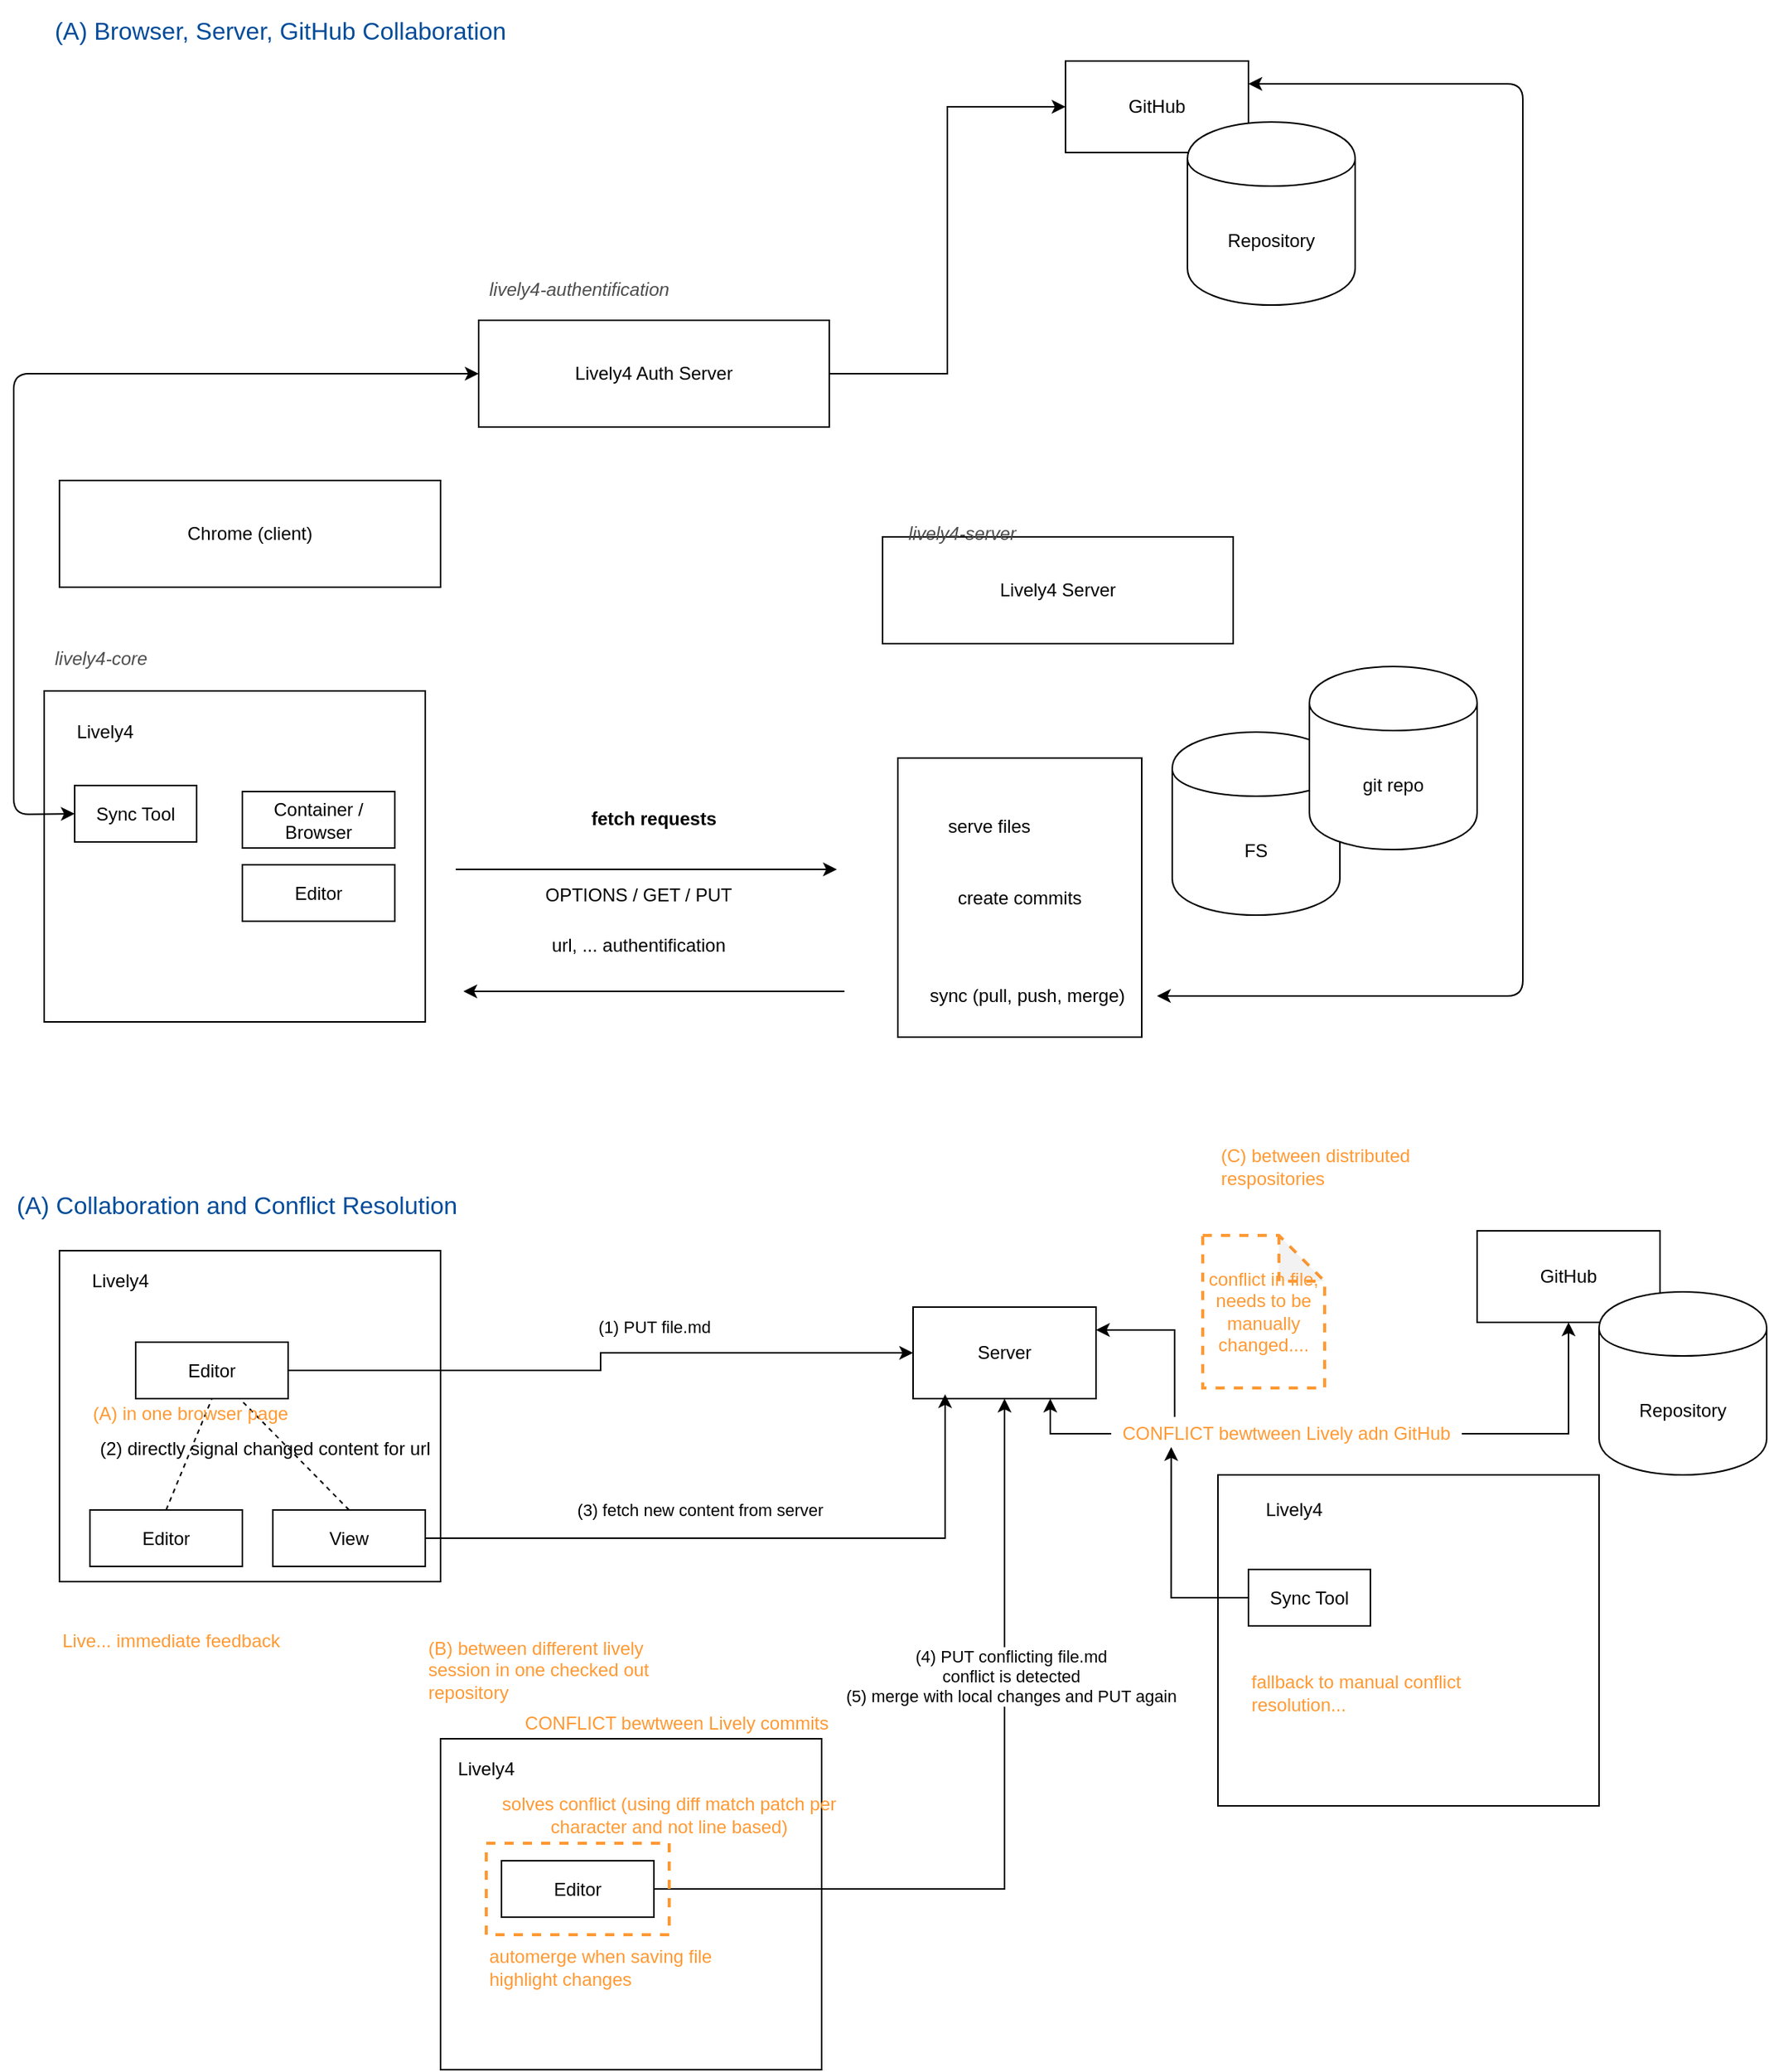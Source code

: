 <mxfile version="13.3.0" type="github">
  <diagram name="Page-1" id="97a40813-6b03-0c74-37c1-0168de264b11">
    <mxGraphModel dx="1023" dy="1207" grid="1" gridSize="10" guides="1" tooltips="1" connect="1" arrows="1" fold="1" page="1" pageScale="1" pageWidth="1000" pageHeight="300" background="#ffffff" math="0" shadow="0">
      <root>
        <mxCell id="0" />
        <mxCell id="1" parent="0" />
        <mxCell id="wsxFhhJqC8uP3kLpo3IL-1" value="" style="rounded=0;whiteSpace=wrap;html=1;" vertex="1" parent="1">
          <mxGeometry x="30" y="-117" width="250" height="217" as="geometry" />
        </mxCell>
        <mxCell id="wsxFhhJqC8uP3kLpo3IL-4" value="Chrome (client)" style="rounded=0;whiteSpace=wrap;html=1;" vertex="1" parent="1">
          <mxGeometry x="40" y="-255" width="250" height="70" as="geometry" />
        </mxCell>
        <mxCell id="wsxFhhJqC8uP3kLpo3IL-7" value="Container / Browser" style="rounded=0;whiteSpace=wrap;html=1;" vertex="1" parent="1">
          <mxGeometry x="160" y="-51" width="100" height="37" as="geometry" />
        </mxCell>
        <mxCell id="wsxFhhJqC8uP3kLpo3IL-8" value="Editor" style="rounded=0;whiteSpace=wrap;html=1;" vertex="1" parent="1">
          <mxGeometry x="160" y="-3" width="100" height="37" as="geometry" />
        </mxCell>
        <mxCell id="wsxFhhJqC8uP3kLpo3IL-9" value="Lively4 Server" style="rounded=0;whiteSpace=wrap;html=1;" vertex="1" parent="1">
          <mxGeometry x="580" y="-218" width="230" height="70" as="geometry" />
        </mxCell>
        <mxCell id="wsxFhhJqC8uP3kLpo3IL-10" value="" style="endArrow=classic;html=1;" edge="1" parent="1">
          <mxGeometry width="50" height="50" relative="1" as="geometry">
            <mxPoint x="300" as="sourcePoint" />
            <mxPoint x="550" as="targetPoint" />
          </mxGeometry>
        </mxCell>
        <mxCell id="wsxFhhJqC8uP3kLpo3IL-11" value="" style="endArrow=classic;html=1;" edge="1" parent="1">
          <mxGeometry width="50" height="50" relative="1" as="geometry">
            <mxPoint x="555" y="80" as="sourcePoint" />
            <mxPoint x="305" y="80" as="targetPoint" />
          </mxGeometry>
        </mxCell>
        <mxCell id="wsxFhhJqC8uP3kLpo3IL-12" value="&lt;b&gt;fetch requests&lt;/b&gt;" style="text;html=1;strokeColor=none;fillColor=none;align=center;verticalAlign=middle;whiteSpace=wrap;rounded=0;" vertex="1" parent="1">
          <mxGeometry x="370" y="-43" width="120" height="20" as="geometry" />
        </mxCell>
        <mxCell id="wsxFhhJqC8uP3kLpo3IL-13" value="OPTIONS / GET / PUT" style="text;html=1;strokeColor=none;fillColor=none;align=center;verticalAlign=middle;whiteSpace=wrap;rounded=0;" vertex="1" parent="1">
          <mxGeometry x="340" y="7" width="160" height="20" as="geometry" />
        </mxCell>
        <mxCell id="wsxFhhJqC8uP3kLpo3IL-14" value="url, ... authentification" style="text;html=1;strokeColor=none;fillColor=none;align=center;verticalAlign=middle;whiteSpace=wrap;rounded=0;" vertex="1" parent="1">
          <mxGeometry x="360" y="40" width="120" height="20" as="geometry" />
        </mxCell>
        <mxCell id="wsxFhhJqC8uP3kLpo3IL-15" value="FS" style="shape=cylinder;whiteSpace=wrap;html=1;boundedLbl=1;backgroundOutline=1;" vertex="1" parent="1">
          <mxGeometry x="770" y="-90" width="110" height="120" as="geometry" />
        </mxCell>
        <mxCell id="wsxFhhJqC8uP3kLpo3IL-16" value="git repo" style="shape=cylinder;whiteSpace=wrap;html=1;boundedLbl=1;backgroundOutline=1;" vertex="1" parent="1">
          <mxGeometry x="860" y="-133" width="110" height="120" as="geometry" />
        </mxCell>
        <mxCell id="wsxFhhJqC8uP3kLpo3IL-17" value="" style="rounded=0;whiteSpace=wrap;html=1;" vertex="1" parent="1">
          <mxGeometry x="590" y="-73" width="160" height="183" as="geometry" />
        </mxCell>
        <mxCell id="wsxFhhJqC8uP3kLpo3IL-18" value="serve files" style="text;html=1;strokeColor=none;fillColor=none;align=center;verticalAlign=middle;whiteSpace=wrap;rounded=0;" vertex="1" parent="1">
          <mxGeometry x="590" y="-38" width="120" height="20" as="geometry" />
        </mxCell>
        <mxCell id="wsxFhhJqC8uP3kLpo3IL-19" value="sync (pull, push, merge)" style="text;html=1;strokeColor=none;fillColor=none;align=center;verticalAlign=middle;whiteSpace=wrap;rounded=0;" vertex="1" parent="1">
          <mxGeometry x="590" y="73" width="170" height="20" as="geometry" />
        </mxCell>
        <mxCell id="wsxFhhJqC8uP3kLpo3IL-35" style="edgeStyle=orthogonalEdgeStyle;rounded=0;orthogonalLoop=1;jettySize=auto;html=1;entryX=0;entryY=0.5;entryDx=0;entryDy=0;" edge="1" parent="1" source="wsxFhhJqC8uP3kLpo3IL-21" target="wsxFhhJqC8uP3kLpo3IL-29">
          <mxGeometry relative="1" as="geometry" />
        </mxCell>
        <mxCell id="wsxFhhJqC8uP3kLpo3IL-21" value="Lively4 Auth Server" style="rounded=0;whiteSpace=wrap;html=1;" vertex="1" parent="1">
          <mxGeometry x="315" y="-360" width="230" height="70" as="geometry" />
        </mxCell>
        <mxCell id="wsxFhhJqC8uP3kLpo3IL-26" value="" style="endArrow=classic;startArrow=classic;html=1;exitX=0;exitY=0.5;exitDx=0;exitDy=0;entryX=0;entryY=0.5;entryDx=0;entryDy=0;" edge="1" parent="1" source="wsxFhhJqC8uP3kLpo3IL-27" target="wsxFhhJqC8uP3kLpo3IL-21">
          <mxGeometry width="50" height="50" relative="1" as="geometry">
            <mxPoint x="270" y="90" as="sourcePoint" />
            <mxPoint x="560" y="-550" as="targetPoint" />
            <Array as="points">
              <mxPoint x="10" y="-36" />
              <mxPoint x="10" y="-325" />
            </Array>
          </mxGeometry>
        </mxCell>
        <mxCell id="wsxFhhJqC8uP3kLpo3IL-27" value="Sync Tool" style="rounded=0;whiteSpace=wrap;html=1;" vertex="1" parent="1">
          <mxGeometry x="50" y="-55" width="80" height="37" as="geometry" />
        </mxCell>
        <mxCell id="wsxFhhJqC8uP3kLpo3IL-28" value="create commits" style="text;html=1;strokeColor=none;fillColor=none;align=center;verticalAlign=middle;whiteSpace=wrap;rounded=0;" vertex="1" parent="1">
          <mxGeometry x="610" y="8.5" width="120" height="20" as="geometry" />
        </mxCell>
        <mxCell id="wsxFhhJqC8uP3kLpo3IL-29" value="GitHub" style="rounded=0;whiteSpace=wrap;html=1;" vertex="1" parent="1">
          <mxGeometry x="700" y="-530" width="120" height="60" as="geometry" />
        </mxCell>
        <mxCell id="wsxFhhJqC8uP3kLpo3IL-30" value="Repository" style="shape=cylinder;whiteSpace=wrap;html=1;boundedLbl=1;backgroundOutline=1;" vertex="1" parent="1">
          <mxGeometry x="780" y="-490" width="110" height="120" as="geometry" />
        </mxCell>
        <mxCell id="wsxFhhJqC8uP3kLpo3IL-31" value="" style="endArrow=classic;startArrow=classic;html=1;exitX=1;exitY=0.5;exitDx=0;exitDy=0;entryX=1;entryY=0.25;entryDx=0;entryDy=0;" edge="1" parent="1" source="wsxFhhJqC8uP3kLpo3IL-19" target="wsxFhhJqC8uP3kLpo3IL-29">
          <mxGeometry width="50" height="50" relative="1" as="geometry">
            <mxPoint x="1030" y="30" as="sourcePoint" />
            <mxPoint x="1080" y="-20" as="targetPoint" />
            <Array as="points">
              <mxPoint x="1000" y="83" />
              <mxPoint x="1000" y="-515" />
            </Array>
          </mxGeometry>
        </mxCell>
        <mxCell id="wsxFhhJqC8uP3kLpo3IL-33" value="(A) Collaboration and Conflict Resolution" style="text;html=1;strokeColor=none;fillColor=none;align=left;verticalAlign=middle;whiteSpace=wrap;rounded=0;direction=south;fontSize=16;fontColor=#004C99;" vertex="1" parent="1">
          <mxGeometry x="10" y="200" width="310" height="40" as="geometry" />
        </mxCell>
        <mxCell id="wsxFhhJqC8uP3kLpo3IL-36" value="Lively4" style="text;html=1;strokeColor=none;fillColor=none;align=center;verticalAlign=middle;whiteSpace=wrap;rounded=0;" vertex="1" parent="1">
          <mxGeometry x="50" y="-100" width="40" height="20" as="geometry" />
        </mxCell>
        <mxCell id="wsxFhhJqC8uP3kLpo3IL-37" value="(A) Browser, Server, GitHub Collaboration" style="text;html=1;strokeColor=none;fillColor=none;align=center;verticalAlign=middle;whiteSpace=wrap;rounded=0;direction=south;fontSize=16;fontColor=#004C99;" vertex="1" parent="1">
          <mxGeometry x="30" y="-570" width="310" height="40" as="geometry" />
        </mxCell>
        <mxCell id="wsxFhhJqC8uP3kLpo3IL-38" value="" style="rounded=0;whiteSpace=wrap;html=1;" vertex="1" parent="1">
          <mxGeometry x="40" y="250" width="250" height="217" as="geometry" />
        </mxCell>
        <mxCell id="wsxFhhJqC8uP3kLpo3IL-45" style="edgeStyle=orthogonalEdgeStyle;rounded=0;orthogonalLoop=1;jettySize=auto;html=1;entryX=0;entryY=0.5;entryDx=0;entryDy=0;" edge="1" parent="1" source="wsxFhhJqC8uP3kLpo3IL-39" target="wsxFhhJqC8uP3kLpo3IL-44">
          <mxGeometry relative="1" as="geometry" />
        </mxCell>
        <mxCell id="wsxFhhJqC8uP3kLpo3IL-46" value="(1) PUT file.md" style="edgeLabel;html=1;align=center;verticalAlign=middle;resizable=0;points=[];" vertex="1" connectable="0" parent="wsxFhhJqC8uP3kLpo3IL-45">
          <mxGeometry x="0.247" y="1" relative="1" as="geometry">
            <mxPoint x="-11.5" y="-16" as="offset" />
          </mxGeometry>
        </mxCell>
        <mxCell id="wsxFhhJqC8uP3kLpo3IL-39" value="Editor" style="rounded=0;whiteSpace=wrap;html=1;" vertex="1" parent="1">
          <mxGeometry x="90" y="310" width="100" height="37" as="geometry" />
        </mxCell>
        <mxCell id="wsxFhhJqC8uP3kLpo3IL-40" value="Lively4" style="text;html=1;strokeColor=none;fillColor=none;align=center;verticalAlign=middle;whiteSpace=wrap;rounded=0;" vertex="1" parent="1">
          <mxGeometry x="60" y="260" width="40" height="20" as="geometry" />
        </mxCell>
        <mxCell id="wsxFhhJqC8uP3kLpo3IL-42" value="Editor" style="rounded=0;whiteSpace=wrap;html=1;" vertex="1" parent="1">
          <mxGeometry x="60" y="420" width="100" height="37" as="geometry" />
        </mxCell>
        <mxCell id="wsxFhhJqC8uP3kLpo3IL-43" value="View" style="rounded=0;whiteSpace=wrap;html=1;" vertex="1" parent="1">
          <mxGeometry x="180" y="420" width="100" height="37" as="geometry" />
        </mxCell>
        <mxCell id="wsxFhhJqC8uP3kLpo3IL-44" value="Server" style="rounded=0;whiteSpace=wrap;html=1;" vertex="1" parent="1">
          <mxGeometry x="600" y="287" width="120" height="60" as="geometry" />
        </mxCell>
        <mxCell id="wsxFhhJqC8uP3kLpo3IL-49" value="" style="endArrow=none;dashed=1;html=1;entryX=0.5;entryY=1;entryDx=0;entryDy=0;exitX=0.5;exitY=0;exitDx=0;exitDy=0;" edge="1" parent="1" source="wsxFhhJqC8uP3kLpo3IL-42" target="wsxFhhJqC8uP3kLpo3IL-39">
          <mxGeometry width="50" height="50" relative="1" as="geometry">
            <mxPoint x="310" y="430" as="sourcePoint" />
            <mxPoint x="360" y="380" as="targetPoint" />
          </mxGeometry>
        </mxCell>
        <mxCell id="wsxFhhJqC8uP3kLpo3IL-50" value="" style="endArrow=none;dashed=1;html=1;exitX=0.5;exitY=0;exitDx=0;exitDy=0;" edge="1" parent="1" source="wsxFhhJqC8uP3kLpo3IL-43" target="wsxFhhJqC8uP3kLpo3IL-39">
          <mxGeometry width="50" height="50" relative="1" as="geometry">
            <mxPoint x="120" y="430" as="sourcePoint" />
            <mxPoint x="150" y="357" as="targetPoint" />
          </mxGeometry>
        </mxCell>
        <mxCell id="wsxFhhJqC8uP3kLpo3IL-51" value="(2) directly signal changed content for url" style="text;html=1;strokeColor=none;fillColor=none;align=center;verticalAlign=middle;whiteSpace=wrap;rounded=0;" vertex="1" parent="1">
          <mxGeometry x="60" y="370" width="230" height="20" as="geometry" />
        </mxCell>
        <mxCell id="wsxFhhJqC8uP3kLpo3IL-52" style="edgeStyle=orthogonalEdgeStyle;rounded=0;orthogonalLoop=1;jettySize=auto;html=1;entryX=0.175;entryY=0.952;entryDx=0;entryDy=0;entryPerimeter=0;" edge="1" parent="1" source="wsxFhhJqC8uP3kLpo3IL-43" target="wsxFhhJqC8uP3kLpo3IL-44">
          <mxGeometry relative="1" as="geometry">
            <mxPoint x="200" y="338.471" as="sourcePoint" />
            <mxPoint x="610.0" y="327" as="targetPoint" />
          </mxGeometry>
        </mxCell>
        <mxCell id="wsxFhhJqC8uP3kLpo3IL-53" value="(3) fetch new content from server" style="edgeLabel;html=1;align=center;verticalAlign=middle;resizable=0;points=[];" vertex="1" connectable="0" parent="wsxFhhJqC8uP3kLpo3IL-52">
          <mxGeometry x="0.247" y="1" relative="1" as="geometry">
            <mxPoint x="-91.72" y="-17.52" as="offset" />
          </mxGeometry>
        </mxCell>
        <mxCell id="wsxFhhJqC8uP3kLpo3IL-54" value="" style="rounded=0;whiteSpace=wrap;html=1;" vertex="1" parent="1">
          <mxGeometry x="290" y="570" width="250" height="217" as="geometry" />
        </mxCell>
        <mxCell id="wsxFhhJqC8uP3kLpo3IL-56" style="edgeStyle=orthogonalEdgeStyle;rounded=0;orthogonalLoop=1;jettySize=auto;html=1;" edge="1" parent="1" source="wsxFhhJqC8uP3kLpo3IL-55" target="wsxFhhJqC8uP3kLpo3IL-44">
          <mxGeometry relative="1" as="geometry" />
        </mxCell>
        <mxCell id="wsxFhhJqC8uP3kLpo3IL-57" value="(4) PUT conflicting file.md&lt;br&gt;conflict is detected&lt;br&gt;(5) merge with local changes and PUT again" style="edgeLabel;html=1;align=center;verticalAlign=middle;resizable=0;points=[];" vertex="1" connectable="0" parent="wsxFhhJqC8uP3kLpo3IL-56">
          <mxGeometry x="0.342" y="-4" relative="1" as="geometry">
            <mxPoint as="offset" />
          </mxGeometry>
        </mxCell>
        <mxCell id="wsxFhhJqC8uP3kLpo3IL-55" value="Editor" style="rounded=0;whiteSpace=wrap;html=1;" vertex="1" parent="1">
          <mxGeometry x="330" y="650" width="100" height="37" as="geometry" />
        </mxCell>
        <mxCell id="wsxFhhJqC8uP3kLpo3IL-58" value="" style="rounded=0;whiteSpace=wrap;html=1;fillColor=none;dashed=1;strokeColor=#FF9933;strokeWidth=2;" vertex="1" parent="1">
          <mxGeometry x="320" y="638.5" width="120" height="60" as="geometry" />
        </mxCell>
        <mxCell id="wsxFhhJqC8uP3kLpo3IL-60" value="(A) in one browser page" style="text;html=1;strokeColor=none;fillColor=none;align=left;verticalAlign=middle;whiteSpace=wrap;rounded=0;dashed=1;fontColor=#FF9933;" vertex="1" parent="1">
          <mxGeometry x="60" y="347" width="160" height="20" as="geometry" />
        </mxCell>
        <mxCell id="wsxFhhJqC8uP3kLpo3IL-61" value="solves conflict (using diff match patch per character and not line based)" style="text;html=1;strokeColor=none;fillColor=none;align=center;verticalAlign=middle;whiteSpace=wrap;rounded=0;dashed=1;fontColor=#FF9933;" vertex="1" parent="1">
          <mxGeometry x="325" y="610" width="230" height="20" as="geometry" />
        </mxCell>
        <mxCell id="wsxFhhJqC8uP3kLpo3IL-70" style="edgeStyle=orthogonalEdgeStyle;rounded=0;orthogonalLoop=1;jettySize=auto;html=1;fontColor=#FF9933;" edge="1" parent="1" source="wsxFhhJqC8uP3kLpo3IL-62" target="wsxFhhJqC8uP3kLpo3IL-63">
          <mxGeometry relative="1" as="geometry" />
        </mxCell>
        <mxCell id="wsxFhhJqC8uP3kLpo3IL-71" style="edgeStyle=orthogonalEdgeStyle;rounded=0;orthogonalLoop=1;jettySize=auto;html=1;entryX=0.75;entryY=1;entryDx=0;entryDy=0;fontColor=#FF9933;" edge="1" parent="1" source="wsxFhhJqC8uP3kLpo3IL-62" target="wsxFhhJqC8uP3kLpo3IL-44">
          <mxGeometry relative="1" as="geometry" />
        </mxCell>
        <mxCell id="wsxFhhJqC8uP3kLpo3IL-72" style="edgeStyle=orthogonalEdgeStyle;rounded=0;orthogonalLoop=1;jettySize=auto;html=1;entryX=1;entryY=0.25;entryDx=0;entryDy=0;fontColor=#FF9933;exitX=0.181;exitY=-0.047;exitDx=0;exitDy=0;exitPerimeter=0;" edge="1" parent="1" source="wsxFhhJqC8uP3kLpo3IL-62" target="wsxFhhJqC8uP3kLpo3IL-44">
          <mxGeometry relative="1" as="geometry" />
        </mxCell>
        <mxCell id="wsxFhhJqC8uP3kLpo3IL-62" value="CONFLICT bewtween Lively adn GitHub" style="text;html=1;strokeColor=none;fillColor=none;align=center;verticalAlign=middle;whiteSpace=wrap;rounded=0;dashed=1;fontColor=#FF9933;" vertex="1" parent="1">
          <mxGeometry x="730" y="360" width="230" height="20" as="geometry" />
        </mxCell>
        <mxCell id="wsxFhhJqC8uP3kLpo3IL-63" value="GitHub" style="rounded=0;whiteSpace=wrap;html=1;" vertex="1" parent="1">
          <mxGeometry x="970" y="237" width="120" height="60" as="geometry" />
        </mxCell>
        <mxCell id="wsxFhhJqC8uP3kLpo3IL-64" value="Repository" style="shape=cylinder;whiteSpace=wrap;html=1;boundedLbl=1;backgroundOutline=1;" vertex="1" parent="1">
          <mxGeometry x="1050" y="277" width="110" height="120" as="geometry" />
        </mxCell>
        <mxCell id="wsxFhhJqC8uP3kLpo3IL-65" value="Lively4" style="text;html=1;strokeColor=none;fillColor=none;align=center;verticalAlign=middle;whiteSpace=wrap;rounded=0;" vertex="1" parent="1">
          <mxGeometry x="300" y="580" width="40" height="20" as="geometry" />
        </mxCell>
        <mxCell id="wsxFhhJqC8uP3kLpo3IL-66" value="" style="rounded=0;whiteSpace=wrap;html=1;" vertex="1" parent="1">
          <mxGeometry x="800" y="397" width="250" height="217" as="geometry" />
        </mxCell>
        <mxCell id="wsxFhhJqC8uP3kLpo3IL-69" style="edgeStyle=orthogonalEdgeStyle;rounded=0;orthogonalLoop=1;jettySize=auto;html=1;exitX=0;exitY=0.5;exitDx=0;exitDy=0;fontColor=#FF9933;entryX=0.171;entryY=0.938;entryDx=0;entryDy=0;entryPerimeter=0;" edge="1" parent="1" source="wsxFhhJqC8uP3kLpo3IL-67" target="wsxFhhJqC8uP3kLpo3IL-62">
          <mxGeometry relative="1" as="geometry" />
        </mxCell>
        <mxCell id="wsxFhhJqC8uP3kLpo3IL-67" value="Sync Tool" style="rounded=0;whiteSpace=wrap;html=1;" vertex="1" parent="1">
          <mxGeometry x="820" y="459" width="80" height="37" as="geometry" />
        </mxCell>
        <mxCell id="wsxFhhJqC8uP3kLpo3IL-68" value="Lively4" style="text;html=1;strokeColor=none;fillColor=none;align=center;verticalAlign=middle;whiteSpace=wrap;rounded=0;" vertex="1" parent="1">
          <mxGeometry x="830" y="410" width="40" height="20" as="geometry" />
        </mxCell>
        <mxCell id="wsxFhhJqC8uP3kLpo3IL-73" value="conflict in file,&lt;br&gt;needs to be manually changed...." style="shape=note;whiteSpace=wrap;html=1;backgroundOutline=1;darkOpacity=0.05;dashed=1;strokeColor=#FF9933;strokeWidth=2;fillColor=none;fontColor=#FF9933;" vertex="1" parent="1">
          <mxGeometry x="790" y="240" width="80" height="100" as="geometry" />
        </mxCell>
        <mxCell id="wsxFhhJqC8uP3kLpo3IL-74" value="CONFLICT bewtween Lively commits" style="text;html=1;strokeColor=none;fillColor=none;align=center;verticalAlign=middle;whiteSpace=wrap;rounded=0;dashed=1;fontColor=#FF9933;" vertex="1" parent="1">
          <mxGeometry x="330" y="550" width="230" height="20" as="geometry" />
        </mxCell>
        <mxCell id="wsxFhhJqC8uP3kLpo3IL-75" value="(B) between different lively session in one checked out repository" style="text;html=1;strokeColor=none;fillColor=none;align=left;verticalAlign=middle;whiteSpace=wrap;rounded=0;dashed=1;fontColor=#FF9933;" vertex="1" parent="1">
          <mxGeometry x="280" y="500" width="160" height="50" as="geometry" />
        </mxCell>
        <mxCell id="wsxFhhJqC8uP3kLpo3IL-76" value="(C) between distributed respositories" style="text;html=1;strokeColor=none;fillColor=none;align=left;verticalAlign=middle;whiteSpace=wrap;rounded=0;dashed=1;fontColor=#FF9933;" vertex="1" parent="1">
          <mxGeometry x="800" y="170" width="160" height="50" as="geometry" />
        </mxCell>
        <mxCell id="wsxFhhJqC8uP3kLpo3IL-77" value="Live... immediate feedback" style="text;html=1;strokeColor=none;fillColor=none;align=left;verticalAlign=middle;whiteSpace=wrap;rounded=0;dashed=1;fontColor=#FF9933;" vertex="1" parent="1">
          <mxGeometry x="40" y="495.5" width="160" height="20" as="geometry" />
        </mxCell>
        <mxCell id="wsxFhhJqC8uP3kLpo3IL-78" value="automerge when saving file&lt;br&gt;highlight changes" style="text;html=1;strokeColor=none;fillColor=none;align=left;verticalAlign=middle;whiteSpace=wrap;rounded=0;dashed=1;fontColor=#FF9933;" vertex="1" parent="1">
          <mxGeometry x="320" y="710" width="160" height="20" as="geometry" />
        </mxCell>
        <mxCell id="wsxFhhJqC8uP3kLpo3IL-79" value="fallback to manual conflict resolution...&amp;nbsp;" style="text;html=1;strokeColor=none;fillColor=none;align=left;verticalAlign=middle;whiteSpace=wrap;rounded=0;dashed=1;fontColor=#FF9933;" vertex="1" parent="1">
          <mxGeometry x="820" y="530" width="160" height="20" as="geometry" />
        </mxCell>
        <mxCell id="wsxFhhJqC8uP3kLpo3IL-80" value="&lt;i&gt;&lt;font color=&quot;#4d4d4d&quot;&gt;lively4-authentification&lt;/font&gt;&lt;/i&gt;" style="text;html=1;strokeColor=none;fillColor=none;align=left;verticalAlign=middle;whiteSpace=wrap;rounded=0;dashed=1;fontColor=#FF9933;" vertex="1" parent="1">
          <mxGeometry x="320" y="-390" width="170" height="20" as="geometry" />
        </mxCell>
        <mxCell id="wsxFhhJqC8uP3kLpo3IL-81" value="&lt;i&gt;&lt;font color=&quot;#4d4d4d&quot;&gt;lively4-server&lt;/font&gt;&lt;/i&gt;" style="text;html=1;strokeColor=none;fillColor=none;align=left;verticalAlign=middle;whiteSpace=wrap;rounded=0;dashed=1;fontColor=#FF9933;" vertex="1" parent="1">
          <mxGeometry x="595" y="-230" width="170" height="20" as="geometry" />
        </mxCell>
        <mxCell id="wsxFhhJqC8uP3kLpo3IL-82" value="&lt;i&gt;&lt;font color=&quot;#4d4d4d&quot;&gt;lively4-core&lt;/font&gt;&lt;/i&gt;" style="text;html=1;strokeColor=none;fillColor=none;align=left;verticalAlign=middle;whiteSpace=wrap;rounded=0;dashed=1;fontColor=#FF9933;" vertex="1" parent="1">
          <mxGeometry x="35" y="-148" width="170" height="20" as="geometry" />
        </mxCell>
      </root>
    </mxGraphModel>
  </diagram>
</mxfile>
